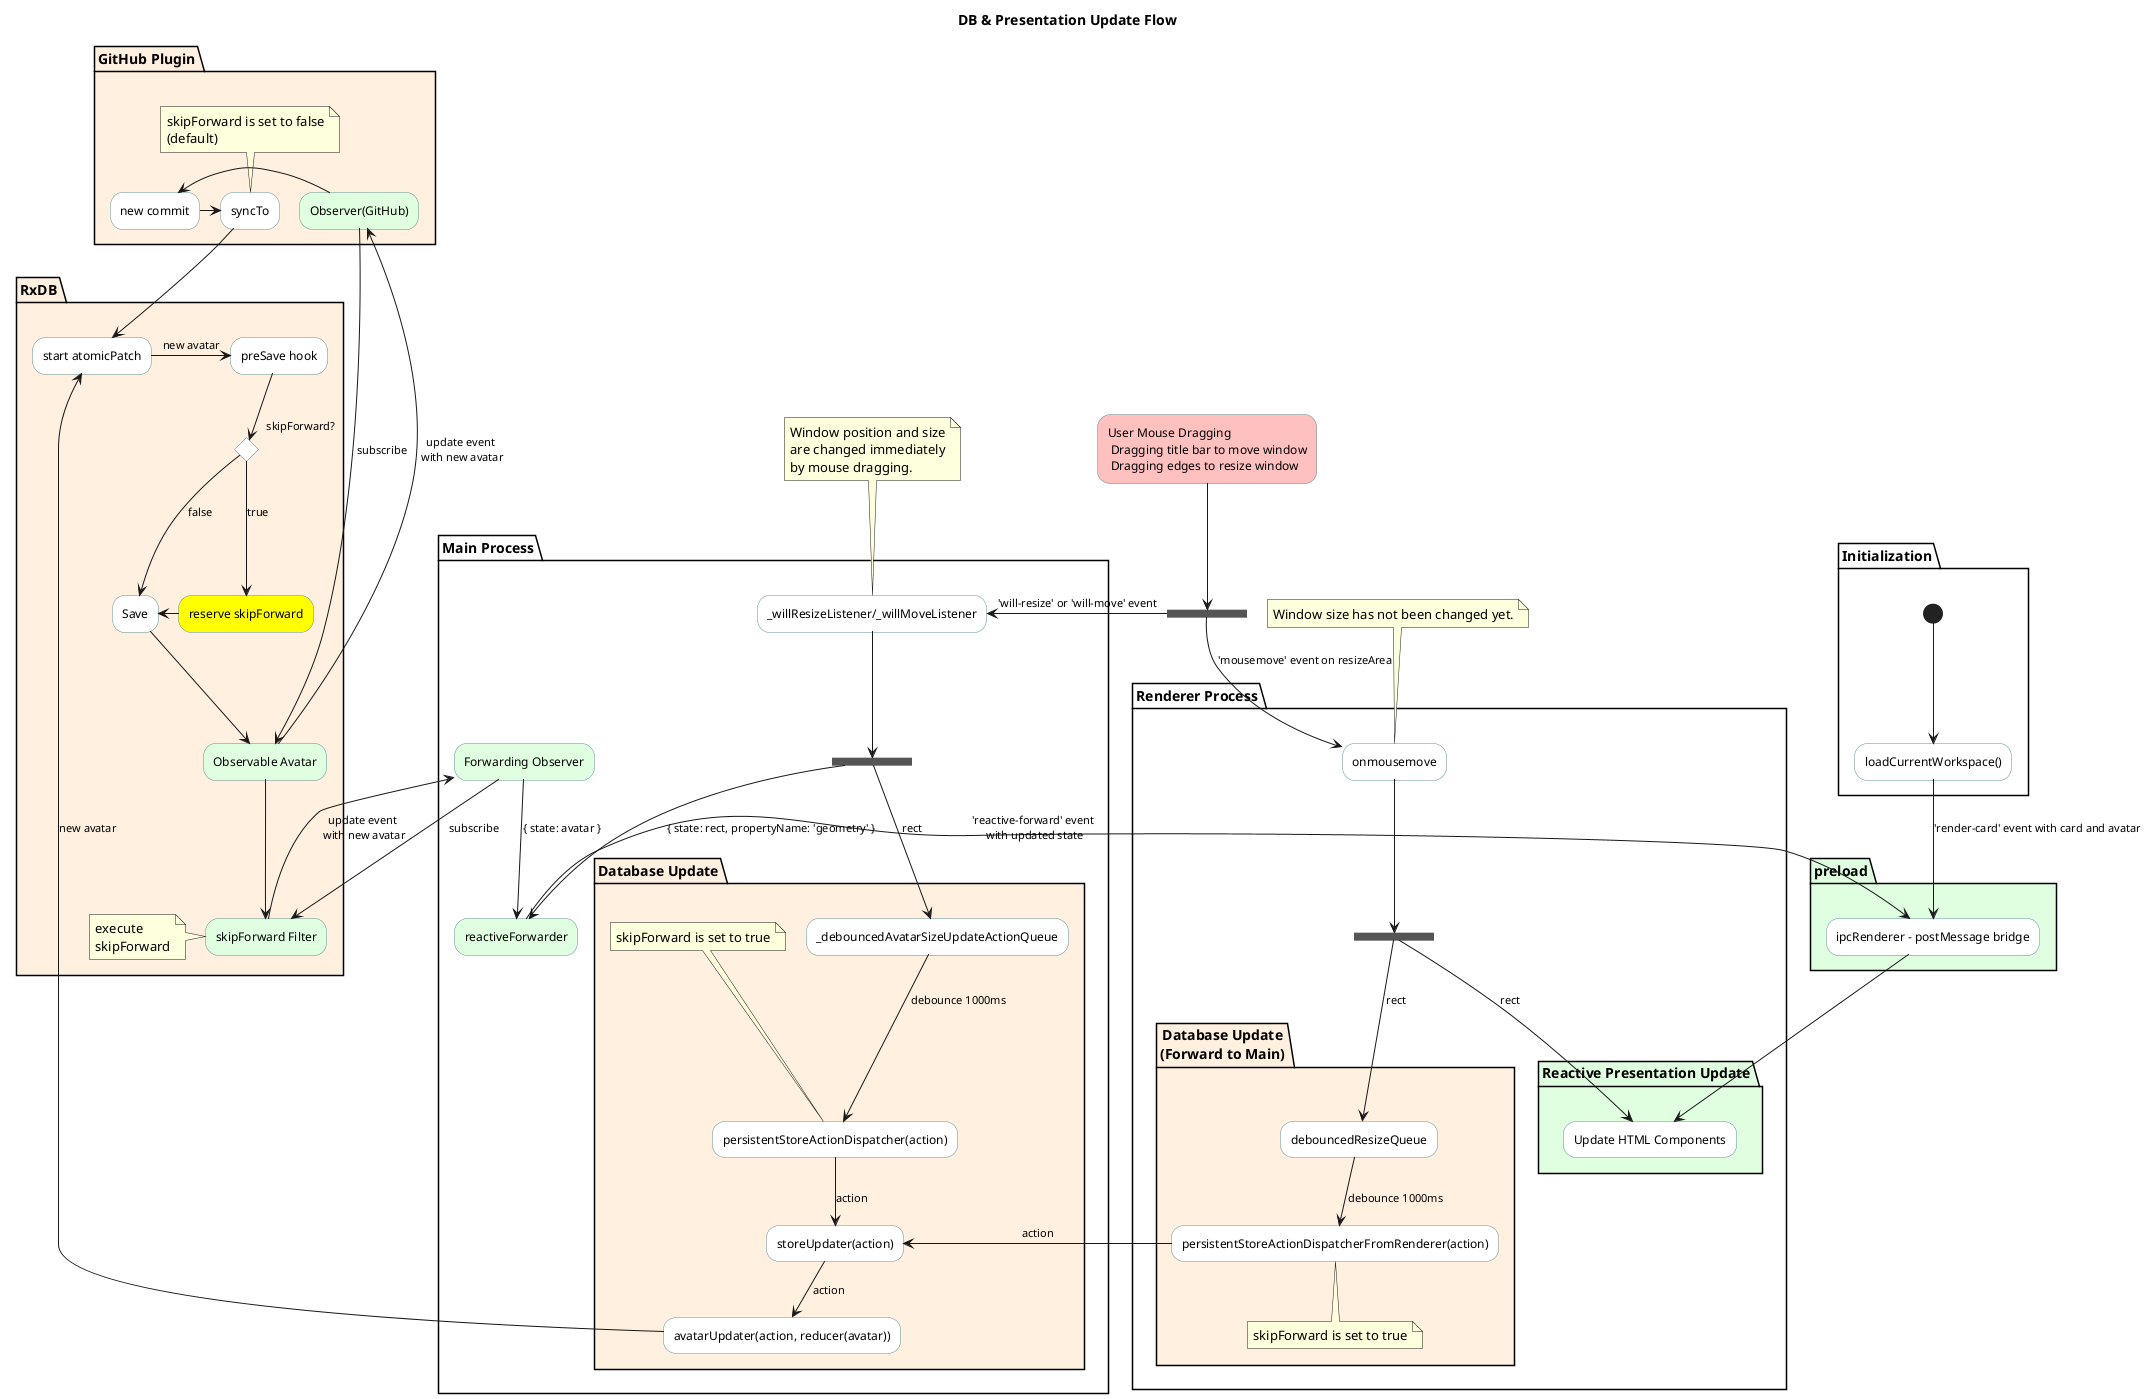 ' PlantUML
@startuml
title DB & Presentation Update Flow

skinparam activity {
  BackgroundColor #ffffff
  BorderColor #609090
}


partition "Main Process" {
    "_willResizeListener/_willMoveListener" --> ===B1===

    partition "Database Update" #fff0e0 {
        ===B1=== --> [rect] "_debouncedAvatarSizeUpdateActionQueue"
        "_debouncedAvatarSizeUpdateActionQueue" --> [debounce 1000ms] "persistentStoreActionDispatcher(action)"
        note top
            skipForward is set to true
        end note    
        "persistentStoreActionDispatcher(action)" --> [action] "storeUpdater(action)"
        "storeUpdater(action)" --> [action] "avatarUpdater(action, reducer(avatar))"
    }

    ===B1=== --> [{ state: rect, propertyName: 'geometry' }] "reactiveForwarder" #e0ffe0
    
    "Forwarding Observer" #e0ffe0 --> [{ state: avatar }] "reactiveForwarder" 
}

partition Initialization {
    (*) --> "loadCurrentWorkspace()"
}
    
partition preload #e0ffe0 {
    "loadCurrentWorkspace()" --> ['render-card' event with card and avatar] "ipcRenderer - postMessage bridge"     
    "reactiveForwarder" --> ['reactive-forward' event\n with updated state] "ipcRenderer - postMessage bridge"
}

partition RxDB  #fff0e0 {
    "avatarUpdater(action, reducer(avatar))" --> [new avatar] "start atomicPatch"    
    "start atomicPatch" -left-> [new avatar] "preSave hook"
    if "skipForward?" then
        --> [true] "reserve skipForward" #ffff00 
        -right-> "Save"
    else 
        --> [false] "Save"
    "Save" -down-> "Observable Avatar"
    "Observable Avatar" #e0ffe0 --> "skipForward Filter" #e0ffe0
    note left
        execute
        skipForward
    end note

    "Forwarding Observer" --> [subscribe] "skipForward Filter"
    "skipForward Filter" --> [update event\n with new avatar] "Forwarding Observer"
}            

partition "GitHub Plugin" #fff0e0 {
    "new commit" -right-> "syncTo"
    note top
        skipForward is set to false
        (default)
    end note
    "syncTo" --> "start atomicPatch"
    "Observable Avatar" -up-> [update event\n with new avatar] "Observer(GitHub)" #e0ffe0
    "Observer(GitHub)" -right-> [subscribe] "Observable Avatar"
    "Observer(GitHub)" -left-> "new commit"
}

partition "Renderer Process" {
    "onmousemove" --> ===B2===        
    partition "Reactive Presentation Update" #e0ffe0 {    
        ===B2=== --> [rect] "Update HTML Components"
    }
    partition "Database Update\n(Forward to Main)" #fff0e0 {
    ===B2=== --> [rect] "debouncedResizeQueue"
        "debouncedResizeQueue" --> [debounce 1000ms] "persistentStoreActionDispatcherFromRenderer(action)"
        note bottom 
          skipForward is set to true
        end note    
        "persistentStoreActionDispatcherFromRenderer(action)" -right-> [action] "storeUpdater(action)"     
    }
    "ipcRenderer - postMessage bridge" --> "Update HTML Components"    
}

"User Mouse Dragging\n Dragging title bar to move window\n Dragging edges to resize window" #ffc0c0 --> ===B0===
-right-> ['will-resize' or 'will-move' event] "_willResizeListener/_willMoveListener"
note top
    Window position and size
    are changed immediately
    by mouse dragging.
end note

===B0=== --> ['mousemove' event on resizeArea] "onmousemove"
note top
    Window size has not been changed yet.
end note
